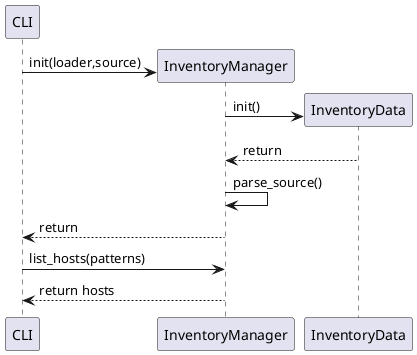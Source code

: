 @startuml
participant CLI
create InventoryManager
CLI -> InventoryManager: init(loader,source)
create InventoryData
InventoryManager->InventoryData: init()
InventoryManager<--InventoryData: return
InventoryManager->InventoryManager: parse_source()
CLI <-- InventoryManager: return
CLI -> InventoryManager: list_hosts(patterns)
CLI <-- InventoryManager: return hosts

@enduml